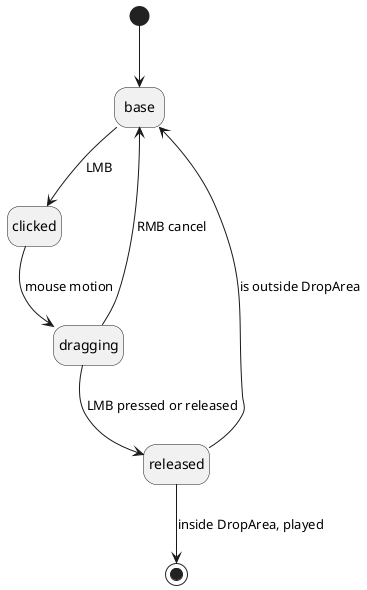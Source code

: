 ﻿@startuml
'https://plantuml.com/state-diagram

hide empty description

state base
state clicked
state dragging
state released


[*] --> base

base --> clicked : LMB

clicked --> dragging : mouse motion

dragging --> released : LMB pressed or released

dragging --> base : RMB cancel

released --> base : is outside DropArea

released --> [*] : inside DropArea, played

@enduml